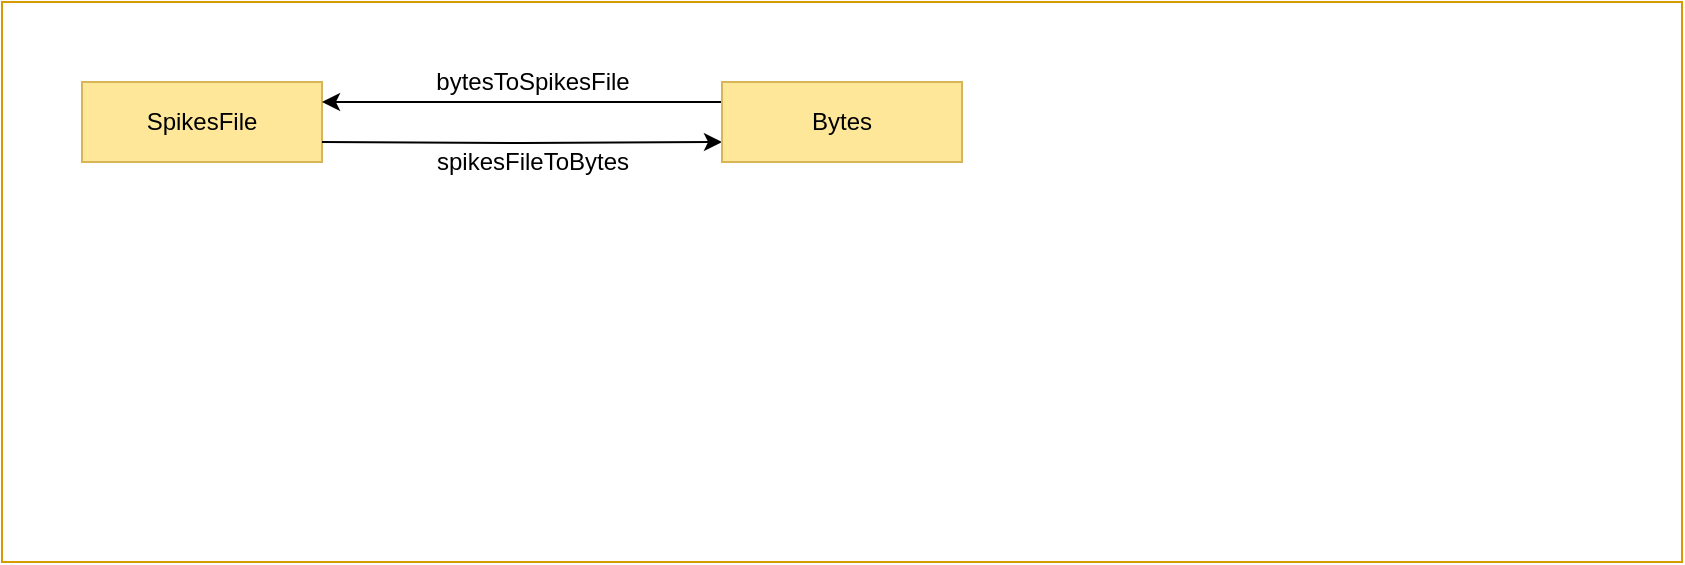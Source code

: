 <mxfile version="20.2.3" type="device"><diagram id="gbdoHG7DYoObafA8qy7z" name="Page-1"><mxGraphModel dx="1929" dy="1424" grid="1" gridSize="10" guides="1" tooltips="1" connect="1" arrows="1" fold="1" page="1" pageScale="1" pageWidth="1169" pageHeight="827" math="0" shadow="0"><root><mxCell id="0"/><mxCell id="1" parent="0"/><mxCell id="UP5ydABZrqn7t4kfzbVr-8" value="" style="rounded=0;whiteSpace=wrap;html=1;fillColor=none;strokeColor=#d79b00;" parent="1" vertex="1"><mxGeometry x="-40" y="-80" width="840" height="280" as="geometry"/></mxCell><mxCell id="EBVxOFxFJdW29AptssY--1" value="SpikesFile" style="rounded=0;whiteSpace=wrap;html=1;fillColor=#FFE799;strokeColor=#d6b656;" parent="1" vertex="1"><mxGeometry y="-40" width="120" height="40" as="geometry"/></mxCell><mxCell id="UP5ydABZrqn7t4kfzbVr-13" style="edgeStyle=orthogonalEdgeStyle;rounded=0;orthogonalLoop=1;jettySize=auto;html=1;exitX=1;exitY=0.75;exitDx=0;exitDy=0;entryX=0;entryY=0.75;entryDx=0;entryDy=0;fontFamily=Georgia;fontSize=26;endArrow=classic;endFill=1;" parent="1" target="EBVxOFxFJdW29AptssY--3" edge="1"><mxGeometry relative="1" as="geometry"><mxPoint x="120" y="-10" as="sourcePoint"/></mxGeometry></mxCell><mxCell id="UP5ydABZrqn7t4kfzbVr-11" style="edgeStyle=orthogonalEdgeStyle;rounded=0;orthogonalLoop=1;jettySize=auto;html=1;exitX=0;exitY=0.25;exitDx=0;exitDy=0;entryX=1;entryY=0.25;entryDx=0;entryDy=0;fontFamily=Georgia;fontSize=26;endArrow=classic;endFill=1;" parent="1" source="EBVxOFxFJdW29AptssY--3" edge="1"><mxGeometry relative="1" as="geometry"><mxPoint x="120" y="-30" as="targetPoint"/></mxGeometry></mxCell><mxCell id="EBVxOFxFJdW29AptssY--3" value="Bytes" style="rounded=0;whiteSpace=wrap;html=1;fillColor=#FFE799;strokeColor=#d6b656;" parent="1" vertex="1"><mxGeometry x="320" y="-40" width="120" height="40" as="geometry"/></mxCell><mxCell id="EBVxOFxFJdW29AptssY--16" value="bytesToSpikesFile" style="text;html=1;align=center;verticalAlign=middle;resizable=0;points=[];autosize=1;strokeColor=none;fillColor=none;" parent="1" vertex="1"><mxGeometry x="165" y="-55" width="120" height="30" as="geometry"/></mxCell><mxCell id="UP5ydABZrqn7t4kfzbVr-14" value="spikesFileToBytes" style="text;html=1;align=center;verticalAlign=middle;resizable=0;points=[];autosize=1;strokeColor=none;fillColor=none;" parent="1" vertex="1"><mxGeometry x="165" y="-15" width="120" height="30" as="geometry"/></mxCell></root></mxGraphModel></diagram></mxfile>